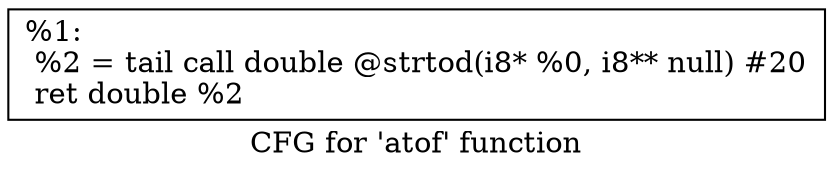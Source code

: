 digraph "CFG for 'atof' function" {
	label="CFG for 'atof' function";

	Node0x226c740 [shape=record,label="{%1:\l  %2 = tail call double @strtod(i8* %0, i8** null) #20\l  ret double %2\l}"];
}
